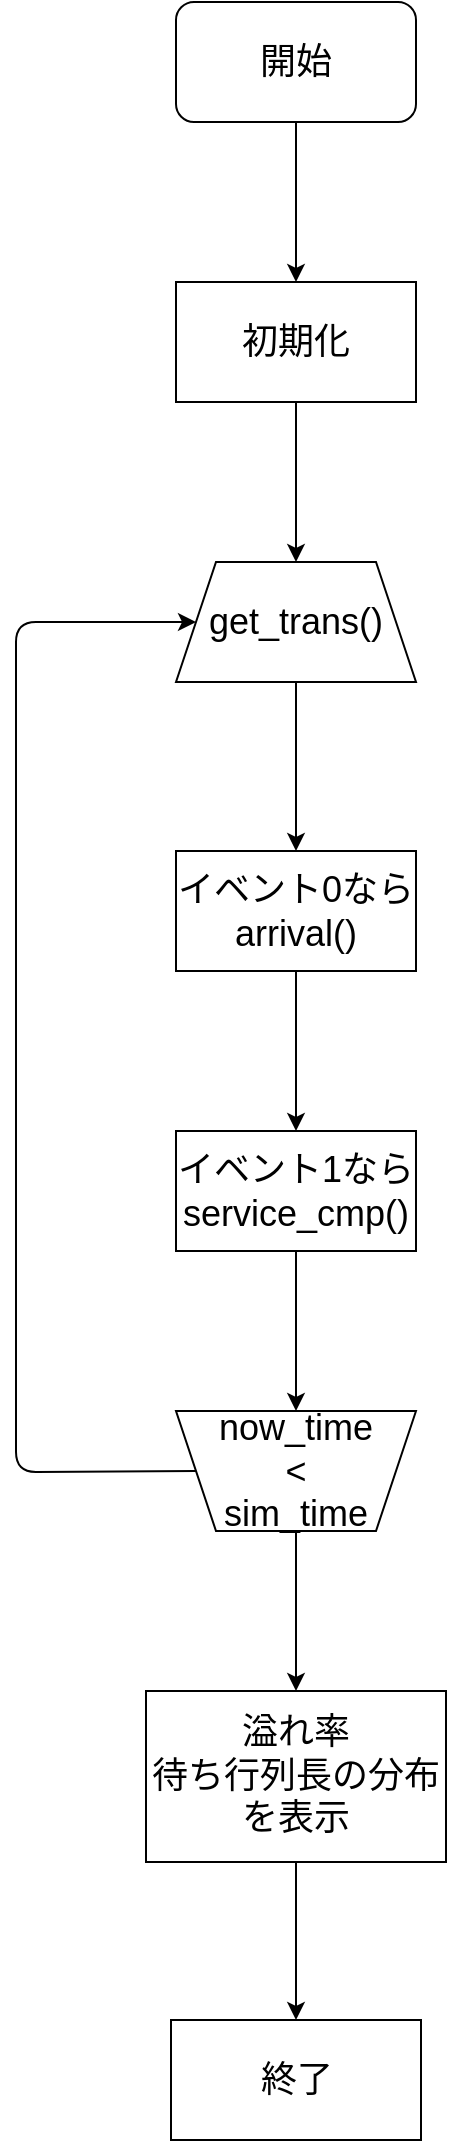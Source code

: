 <mxfile>
    <diagram id="nswbMDC8lzz1LlgSh8hj" name="ページ1">
        <mxGraphModel dx="560" dy="568" grid="1" gridSize="10" guides="1" tooltips="1" connect="1" arrows="1" fold="1" page="1" pageScale="1" pageWidth="827" pageHeight="1169" math="0" shadow="0">
            <root>
                <mxCell id="0"/>
                <mxCell id="1" parent="0"/>
                <mxCell id="13" value="" style="edgeStyle=none;html=1;fontSize=18;" edge="1" parent="1" source="2" target="3">
                    <mxGeometry relative="1" as="geometry"/>
                </mxCell>
                <mxCell id="2" value="&lt;font style=&quot;font-size: 18px;&quot;&gt;開始&lt;/font&gt;" style="rounded=1;whiteSpace=wrap;html=1;" vertex="1" parent="1">
                    <mxGeometry x="200" y="160" width="120" height="60" as="geometry"/>
                </mxCell>
                <mxCell id="12" value="" style="edgeStyle=none;html=1;fontSize=18;" edge="1" parent="1" source="3" target="11">
                    <mxGeometry relative="1" as="geometry"/>
                </mxCell>
                <mxCell id="3" value="初期化" style="rounded=0;whiteSpace=wrap;html=1;fontSize=18;" vertex="1" parent="1">
                    <mxGeometry x="200" y="300" width="120" height="60" as="geometry"/>
                </mxCell>
                <mxCell id="9" value="" style="edgeStyle=none;html=1;fontSize=18;" edge="1" parent="1" source="6" target="8">
                    <mxGeometry relative="1" as="geometry"/>
                </mxCell>
                <mxCell id="6" value="イベント0なら&lt;br&gt;arrival()" style="whiteSpace=wrap;html=1;fontSize=18;rounded=0;" vertex="1" parent="1">
                    <mxGeometry x="200" y="584.5" width="120" height="60" as="geometry"/>
                </mxCell>
                <mxCell id="16" value="" style="edgeStyle=none;html=1;fontSize=18;" edge="1" parent="1" source="8" target="15">
                    <mxGeometry relative="1" as="geometry"/>
                </mxCell>
                <mxCell id="8" value="イベント1なら&lt;br&gt;service_cmp()" style="whiteSpace=wrap;html=1;fontSize=18;rounded=0;" vertex="1" parent="1">
                    <mxGeometry x="200" y="724.5" width="120" height="60" as="geometry"/>
                </mxCell>
                <mxCell id="14" value="" style="edgeStyle=none;html=1;fontSize=18;" edge="1" parent="1" source="11" target="6">
                    <mxGeometry relative="1" as="geometry"/>
                </mxCell>
                <mxCell id="11" value="get_trans()" style="shape=trapezoid;perimeter=trapezoidPerimeter;whiteSpace=wrap;html=1;fixedSize=1;fontSize=18;rounded=0;" vertex="1" parent="1">
                    <mxGeometry x="200" y="440" width="120" height="60" as="geometry"/>
                </mxCell>
                <mxCell id="17" style="edgeStyle=none;html=1;exitX=1;exitY=0.5;exitDx=0;exitDy=0;entryX=0;entryY=0.5;entryDx=0;entryDy=0;fontSize=18;" edge="1" parent="1" source="15" target="11">
                    <mxGeometry relative="1" as="geometry">
                        <Array as="points">
                            <mxPoint x="120" y="895"/>
                            <mxPoint x="120" y="470"/>
                        </Array>
                    </mxGeometry>
                </mxCell>
                <mxCell id="20" value="" style="edgeStyle=none;html=1;fontSize=18;" edge="1" parent="1" source="15" target="19">
                    <mxGeometry relative="1" as="geometry"/>
                </mxCell>
                <mxCell id="15" value="now_time&lt;br&gt;&amp;lt;&lt;br&gt;sim_time" style="shape=trapezoid;perimeter=trapezoidPerimeter;whiteSpace=wrap;html=1;fixedSize=1;fontSize=18;rounded=0;direction=west;" vertex="1" parent="1">
                    <mxGeometry x="200" y="864.5" width="120" height="60" as="geometry"/>
                </mxCell>
                <mxCell id="22" value="" style="edgeStyle=none;html=1;fontSize=18;" edge="1" parent="1" source="19" target="21">
                    <mxGeometry relative="1" as="geometry"/>
                </mxCell>
                <mxCell id="19" value="溢れ率&lt;br&gt;待ち行列長の分布を表示" style="whiteSpace=wrap;html=1;fontSize=18;rounded=0;" vertex="1" parent="1">
                    <mxGeometry x="185" y="1004.5" width="150" height="85.5" as="geometry"/>
                </mxCell>
                <mxCell id="21" value="終了" style="whiteSpace=wrap;html=1;fontSize=18;rounded=0;" vertex="1" parent="1">
                    <mxGeometry x="197.5" y="1169" width="125" height="60" as="geometry"/>
                </mxCell>
            </root>
        </mxGraphModel>
    </diagram>
</mxfile>